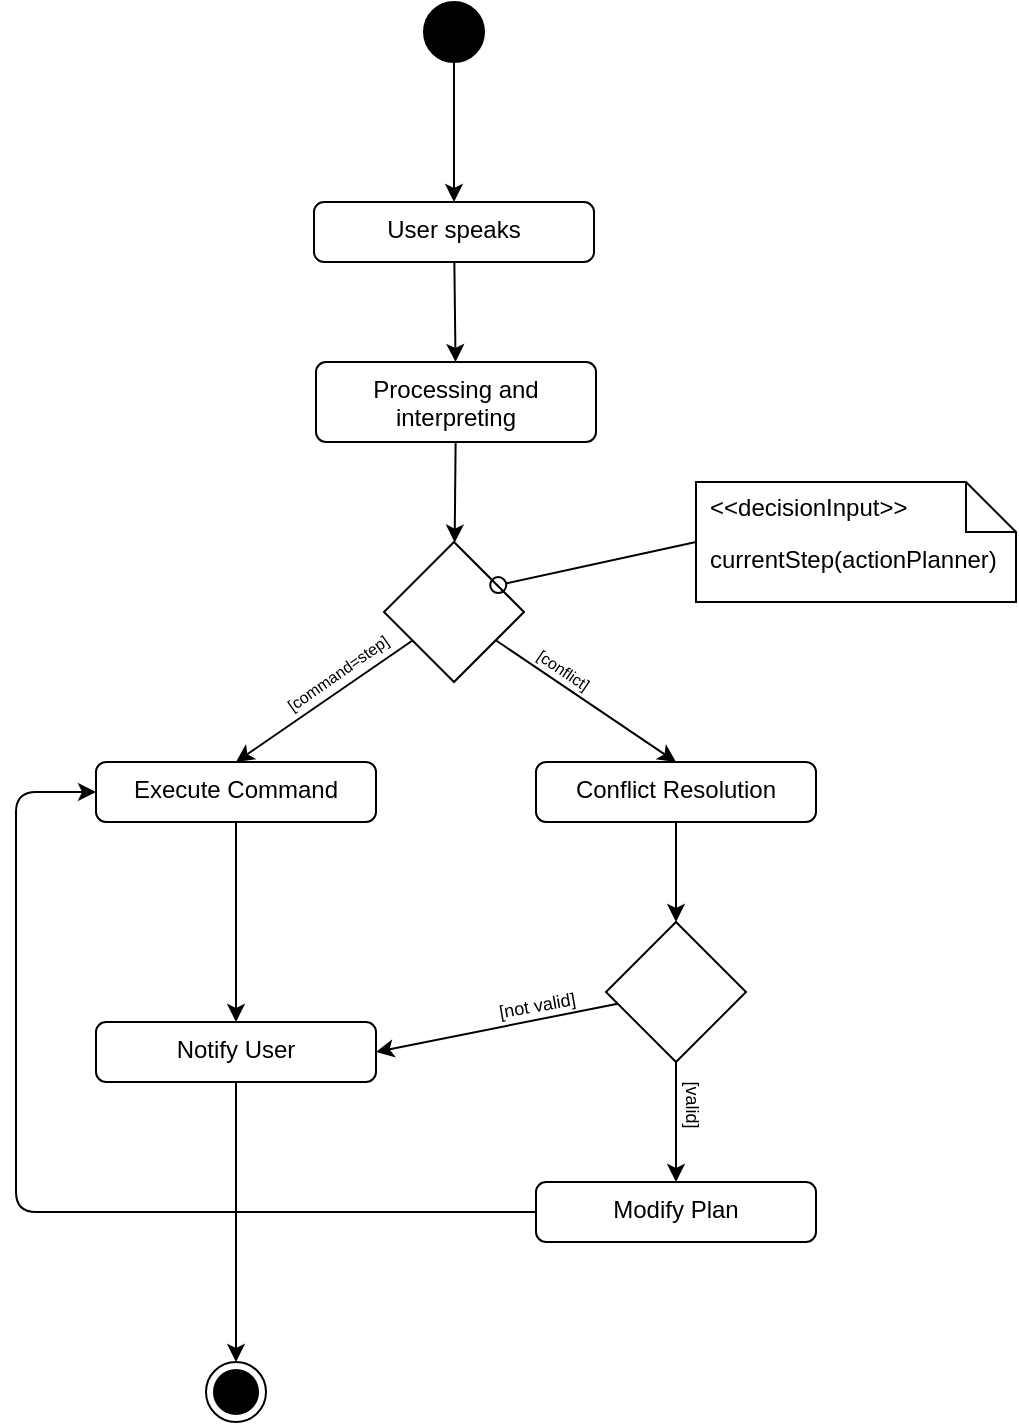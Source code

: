 <mxfile><diagram id="OTWJNG927jQ-a1f2MmKc" name="Page-1"><mxGraphModel dx="1316" dy="800" grid="1" gridSize="10" guides="1" tooltips="1" connect="1" arrows="1" fold="1" page="1" pageScale="1" pageWidth="1654" pageHeight="2336" background="#ffffff" math="0" shadow="0"><root><mxCell id="0"/><mxCell id="1" parent="0"/><mxCell id="6" value="" style="rhombus;" parent="1" vertex="1"><mxGeometry x="524" y="450" width="70" height="70" as="geometry"/></mxCell><mxCell id="14" value="" style="edgeStyle=none;html=1;" parent="1" source="2" target="4" edge="1"><mxGeometry relative="1" as="geometry"/></mxCell><mxCell id="2" value="" style="ellipse;fillColor=strokeColor;html=1;" parent="1" vertex="1"><mxGeometry x="544" y="180" width="30" height="30" as="geometry"/></mxCell><mxCell id="3" value="" style="ellipse;html=1;shape=endState;fillColor=strokeColor;" parent="1" vertex="1"><mxGeometry x="435" y="860" width="30" height="30" as="geometry"/></mxCell><mxCell id="15" value="" style="edgeStyle=none;html=1;" parent="1" source="4" target="5" edge="1"><mxGeometry relative="1" as="geometry"/></mxCell><mxCell id="4" value="User speaks" style="html=1;align=center;verticalAlign=top;rounded=1;absoluteArcSize=1;arcSize=10;dashed=0;whiteSpace=wrap;" parent="1" vertex="1"><mxGeometry x="489" y="280" width="140" height="30" as="geometry"/></mxCell><mxCell id="16" value="" style="edgeStyle=none;html=1;" parent="1" source="5" target="6" edge="1"><mxGeometry relative="1" as="geometry"/></mxCell><mxCell id="5" value="Processing and interpreting" style="html=1;align=center;verticalAlign=top;rounded=1;absoluteArcSize=1;arcSize=10;dashed=0;whiteSpace=wrap;" parent="1" vertex="1"><mxGeometry x="490" y="360" width="140" height="40" as="geometry"/></mxCell><mxCell id="17" style="edgeStyle=none;html=1;entryX=0.5;entryY=0;entryDx=0;entryDy=0;" parent="1" source="6" target="7" edge="1"><mxGeometry relative="1" as="geometry"/></mxCell><mxCell id="18" style="edgeStyle=none;html=1;entryX=0.5;entryY=0;entryDx=0;entryDy=0;" parent="1" source="6" target="8" edge="1"><mxGeometry relative="1" as="geometry"/></mxCell><mxCell id="19" value="" style="edgeStyle=none;html=1;" parent="1" source="7" target="13" edge="1"><mxGeometry relative="1" as="geometry"/></mxCell><mxCell id="7" value="Execute Command" style="html=1;align=center;verticalAlign=top;rounded=1;absoluteArcSize=1;arcSize=10;dashed=0;whiteSpace=wrap;" parent="1" vertex="1"><mxGeometry x="380" y="560" width="140" height="30" as="geometry"/></mxCell><mxCell id="20" value="" style="edgeStyle=none;html=1;" parent="1" source="8" target="9" edge="1"><mxGeometry relative="1" as="geometry"/></mxCell><mxCell id="8" value="Conflict Resolution" style="html=1;align=center;verticalAlign=top;rounded=1;absoluteArcSize=1;arcSize=10;dashed=0;whiteSpace=wrap;" parent="1" vertex="1"><mxGeometry x="600" y="560" width="140" height="30" as="geometry"/></mxCell><mxCell id="22" style="edgeStyle=none;html=1;entryX=0.5;entryY=0;entryDx=0;entryDy=0;" parent="1" source="9" target="11" edge="1"><mxGeometry relative="1" as="geometry"/></mxCell><mxCell id="29" style="edgeStyle=none;html=1;entryX=1;entryY=0.5;entryDx=0;entryDy=0;" parent="1" source="9" target="13" edge="1"><mxGeometry relative="1" as="geometry"/></mxCell><mxCell id="9" value="" style="rhombus;" parent="1" vertex="1"><mxGeometry x="635" y="640" width="70" height="70" as="geometry"/></mxCell><mxCell id="28" style="edgeStyle=none;html=1;entryX=0;entryY=0.5;entryDx=0;entryDy=0;" parent="1" source="11" target="7" edge="1"><mxGeometry relative="1" as="geometry"><Array as="points"><mxPoint x="340" y="785"/><mxPoint x="340" y="575"/></Array></mxGeometry></mxCell><mxCell id="11" value="Modify Plan" style="html=1;align=center;verticalAlign=top;rounded=1;absoluteArcSize=1;arcSize=10;dashed=0;whiteSpace=wrap;" parent="1" vertex="1"><mxGeometry x="600" y="770" width="140" height="30" as="geometry"/></mxCell><mxCell id="32" style="edgeStyle=none;html=1;entryX=0.5;entryY=0;entryDx=0;entryDy=0;" parent="1" source="13" target="3" edge="1"><mxGeometry relative="1" as="geometry"/></mxCell><mxCell id="13" value="Notify User" style="html=1;align=center;verticalAlign=top;rounded=1;absoluteArcSize=1;arcSize=10;dashed=0;whiteSpace=wrap;" parent="1" vertex="1"><mxGeometry x="380" y="690" width="140" height="30" as="geometry"/></mxCell><mxCell id="25" value="currentStep(actionPlanner)" style="shape=note2;boundedLbl=1;whiteSpace=wrap;html=1;size=25;verticalAlign=top;align=left;spacingLeft=5;whiteSpace=wrap;" parent="1" vertex="1"><mxGeometry x="680" y="420" width="160" height="60" as="geometry"/></mxCell><mxCell id="26" value="&amp;lt;&amp;lt;decisionInput&amp;gt;&amp;gt;" style="resizeWidth=1;part=1;html=1;strokeColor=none;fillColor=none;align=left;spacingLeft=5;whiteSpace=wrap;" parent="25" vertex="1"><mxGeometry width="160" height="25" relative="1" as="geometry"/></mxCell><mxCell id="27" value="" style="html=1;verticalAlign=bottom;labelBackgroundColor=none;endArrow=oval;endFill=0;endSize=8;exitX=0;exitY=0.5;exitDx=0;exitDy=0;exitPerimeter=0;entryX=0.816;entryY=0.308;entryDx=0;entryDy=0;entryPerimeter=0;" parent="1" source="25" target="6" edge="1"><mxGeometry width="160" relative="1" as="geometry"><mxPoint x="730" y="520" as="sourcePoint"/><mxPoint x="890" y="520" as="targetPoint"/></mxGeometry></mxCell><mxCell id="33" value="&lt;font style=&quot;font-size: 9px;&quot;&gt;[not valid]&lt;/font&gt;" style="text;html=1;align=center;verticalAlign=middle;resizable=0;points=[];autosize=1;strokeColor=none;fillColor=none;rotation=-10;" parent="1" vertex="1"><mxGeometry x="570" y="666" width="60" height="30" as="geometry"/></mxCell><mxCell id="34" value="&lt;font style=&quot;font-size: 9px;&quot;&gt;[valid]&lt;/font&gt;" style="text;html=1;align=center;verticalAlign=middle;resizable=0;points=[];autosize=1;strokeColor=none;fillColor=none;rotation=90;" parent="1" vertex="1"><mxGeometry x="654" y="716" width="50" height="30" as="geometry"/></mxCell><mxCell id="35" value="&lt;font style=&quot;font-size: 8px;&quot;&gt;[command=step]&lt;/font&gt;" style="text;html=1;align=center;verticalAlign=middle;resizable=0;points=[];autosize=1;strokeColor=none;fillColor=none;rotation=-35;" parent="1" vertex="1"><mxGeometry x="460" y="500" width="80" height="30" as="geometry"/></mxCell><mxCell id="36" value="&lt;font style=&quot;font-size: 8px;&quot;&gt;[conflict]&lt;/font&gt;" style="text;html=1;align=center;verticalAlign=middle;resizable=0;points=[];autosize=1;strokeColor=none;fillColor=none;rotation=34;" parent="1" vertex="1"><mxGeometry x="589" y="498" width="50" height="30" as="geometry"/></mxCell></root></mxGraphModel></diagram></mxfile>